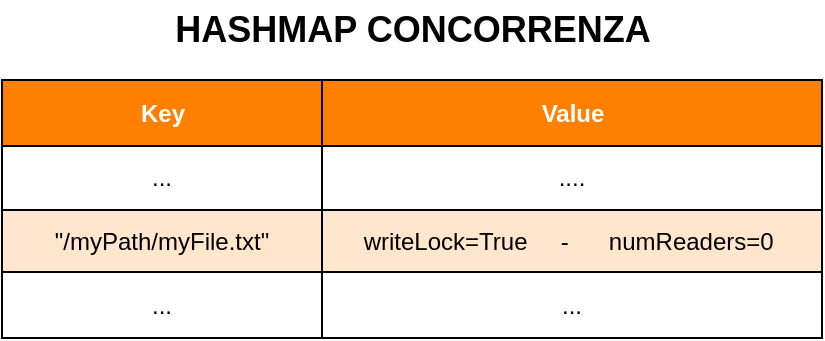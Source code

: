 <mxfile version="21.2.6" type="device">
  <diagram name="Pagina-1" id="15jQ6EiVJCIv36fdDwcx">
    <mxGraphModel dx="954" dy="534" grid="1" gridSize="10" guides="1" tooltips="1" connect="1" arrows="1" fold="1" page="1" pageScale="1" pageWidth="650" pageHeight="700" math="0" shadow="0">
      <root>
        <mxCell id="0" />
        <mxCell id="1" parent="0" />
        <mxCell id="BeJoIUdG6IXADMv6Izy2-1" value="Assets" style="childLayout=tableLayout;recursiveResize=0;strokeColor=default;fillColor=#dae8fc;shadow=0;movable=1;resizable=1;rotatable=1;deletable=1;editable=1;locked=0;connectable=1;fillStyle=auto;rounded=0;" vertex="1" parent="1">
          <mxGeometry x="30" y="50" width="410" height="129" as="geometry" />
        </mxCell>
        <mxCell id="BeJoIUdG6IXADMv6Izy2-2" style="shape=tableRow;horizontal=0;startSize=0;swimlaneHead=0;swimlaneBody=0;top=0;left=0;bottom=0;right=0;dropTarget=0;collapsible=0;recursiveResize=0;expand=0;fontStyle=0;strokeColor=inherit;fillColor=#ffffff;" vertex="1" parent="BeJoIUdG6IXADMv6Izy2-1">
          <mxGeometry width="410" height="33" as="geometry" />
        </mxCell>
        <mxCell id="BeJoIUdG6IXADMv6Izy2-3" value="Key" style="connectable=0;recursiveResize=0;strokeColor=inherit;fillColor=#FF8000;align=center;fontStyle=1;fontColor=#FFFFFF;html=1;" vertex="1" parent="BeJoIUdG6IXADMv6Izy2-2">
          <mxGeometry width="160" height="33" as="geometry">
            <mxRectangle width="160" height="33" as="alternateBounds" />
          </mxGeometry>
        </mxCell>
        <mxCell id="BeJoIUdG6IXADMv6Izy2-4" value="Value" style="connectable=0;recursiveResize=0;strokeColor=inherit;fillColor=#FF8000;align=center;fontStyle=1;fontColor=#FFFFFF;html=1;" vertex="1" parent="BeJoIUdG6IXADMv6Izy2-2">
          <mxGeometry x="160" width="250" height="33" as="geometry">
            <mxRectangle width="250" height="33" as="alternateBounds" />
          </mxGeometry>
        </mxCell>
        <mxCell id="BeJoIUdG6IXADMv6Izy2-6" value="" style="shape=tableRow;horizontal=0;startSize=0;swimlaneHead=0;swimlaneBody=0;top=0;left=0;bottom=0;right=0;dropTarget=0;collapsible=0;recursiveResize=0;expand=0;fontStyle=0;strokeColor=inherit;fillColor=#ffffff;" vertex="1" parent="BeJoIUdG6IXADMv6Izy2-1">
          <mxGeometry y="33" width="410" height="32" as="geometry" />
        </mxCell>
        <mxCell id="BeJoIUdG6IXADMv6Izy2-7" value="..." style="connectable=0;recursiveResize=0;strokeColor=inherit;fillColor=inherit;align=center;whiteSpace=wrap;html=1;" vertex="1" parent="BeJoIUdG6IXADMv6Izy2-6">
          <mxGeometry width="160" height="32" as="geometry">
            <mxRectangle width="160" height="32" as="alternateBounds" />
          </mxGeometry>
        </mxCell>
        <mxCell id="BeJoIUdG6IXADMv6Izy2-8" value="...." style="connectable=0;recursiveResize=0;strokeColor=inherit;fillColor=inherit;align=center;whiteSpace=wrap;html=1;" vertex="1" parent="BeJoIUdG6IXADMv6Izy2-6">
          <mxGeometry x="160" width="250" height="32" as="geometry">
            <mxRectangle width="250" height="32" as="alternateBounds" />
          </mxGeometry>
        </mxCell>
        <mxCell id="BeJoIUdG6IXADMv6Izy2-10" value="" style="shape=tableRow;horizontal=0;startSize=0;swimlaneHead=0;swimlaneBody=0;top=0;left=0;bottom=0;right=0;dropTarget=0;collapsible=0;recursiveResize=0;expand=0;fontStyle=1;strokeColor=inherit;fillColor=#EAF2D3;" vertex="1" parent="BeJoIUdG6IXADMv6Izy2-1">
          <mxGeometry y="65" width="410" height="31" as="geometry" />
        </mxCell>
        <mxCell id="BeJoIUdG6IXADMv6Izy2-11" value="&quot;/myPath/myFile.txt&quot;" style="connectable=0;recursiveResize=0;strokeColor=default;fillColor=#ffe6cc;whiteSpace=wrap;html=1;" vertex="1" parent="BeJoIUdG6IXADMv6Izy2-10">
          <mxGeometry width="160" height="31" as="geometry">
            <mxRectangle width="160" height="31" as="alternateBounds" />
          </mxGeometry>
        </mxCell>
        <mxCell id="BeJoIUdG6IXADMv6Izy2-12" value="writeLock=True &amp;nbsp; &amp;nbsp; - &amp;nbsp; &amp;nbsp; &amp;nbsp;numReaders=0&amp;nbsp;" style="connectable=0;recursiveResize=0;strokeColor=default;fillColor=#ffe6cc;whiteSpace=wrap;html=1;" vertex="1" parent="BeJoIUdG6IXADMv6Izy2-10">
          <mxGeometry x="160" width="250" height="31" as="geometry">
            <mxRectangle width="250" height="31" as="alternateBounds" />
          </mxGeometry>
        </mxCell>
        <mxCell id="BeJoIUdG6IXADMv6Izy2-14" value="" style="shape=tableRow;horizontal=0;startSize=0;swimlaneHead=0;swimlaneBody=0;top=0;left=0;bottom=0;right=0;dropTarget=0;collapsible=0;recursiveResize=0;expand=0;fontStyle=0;strokeColor=inherit;fillColor=#ffffff;" vertex="1" parent="BeJoIUdG6IXADMv6Izy2-1">
          <mxGeometry y="96" width="410" height="33" as="geometry" />
        </mxCell>
        <mxCell id="BeJoIUdG6IXADMv6Izy2-15" value="..." style="connectable=0;recursiveResize=0;strokeColor=inherit;fillColor=inherit;fontStyle=0;align=center;whiteSpace=wrap;html=1;" vertex="1" parent="BeJoIUdG6IXADMv6Izy2-14">
          <mxGeometry width="160" height="33" as="geometry">
            <mxRectangle width="160" height="33" as="alternateBounds" />
          </mxGeometry>
        </mxCell>
        <mxCell id="BeJoIUdG6IXADMv6Izy2-16" value="..." style="connectable=0;recursiveResize=0;strokeColor=inherit;fillColor=inherit;fontStyle=0;align=center;whiteSpace=wrap;html=1;" vertex="1" parent="BeJoIUdG6IXADMv6Izy2-14">
          <mxGeometry x="160" width="250" height="33" as="geometry">
            <mxRectangle width="250" height="33" as="alternateBounds" />
          </mxGeometry>
        </mxCell>
        <mxCell id="BeJoIUdG6IXADMv6Izy2-27" value="&lt;b&gt;&lt;font style=&quot;font-size: 18px;&quot;&gt;HASHMAP CONCORRENZA&lt;/font&gt;&lt;/b&gt;" style="text;html=1;strokeColor=none;fillColor=none;align=center;verticalAlign=middle;whiteSpace=wrap;rounded=0;" vertex="1" parent="1">
          <mxGeometry x="76.5" y="10" width="317" height="30" as="geometry" />
        </mxCell>
      </root>
    </mxGraphModel>
  </diagram>
</mxfile>
